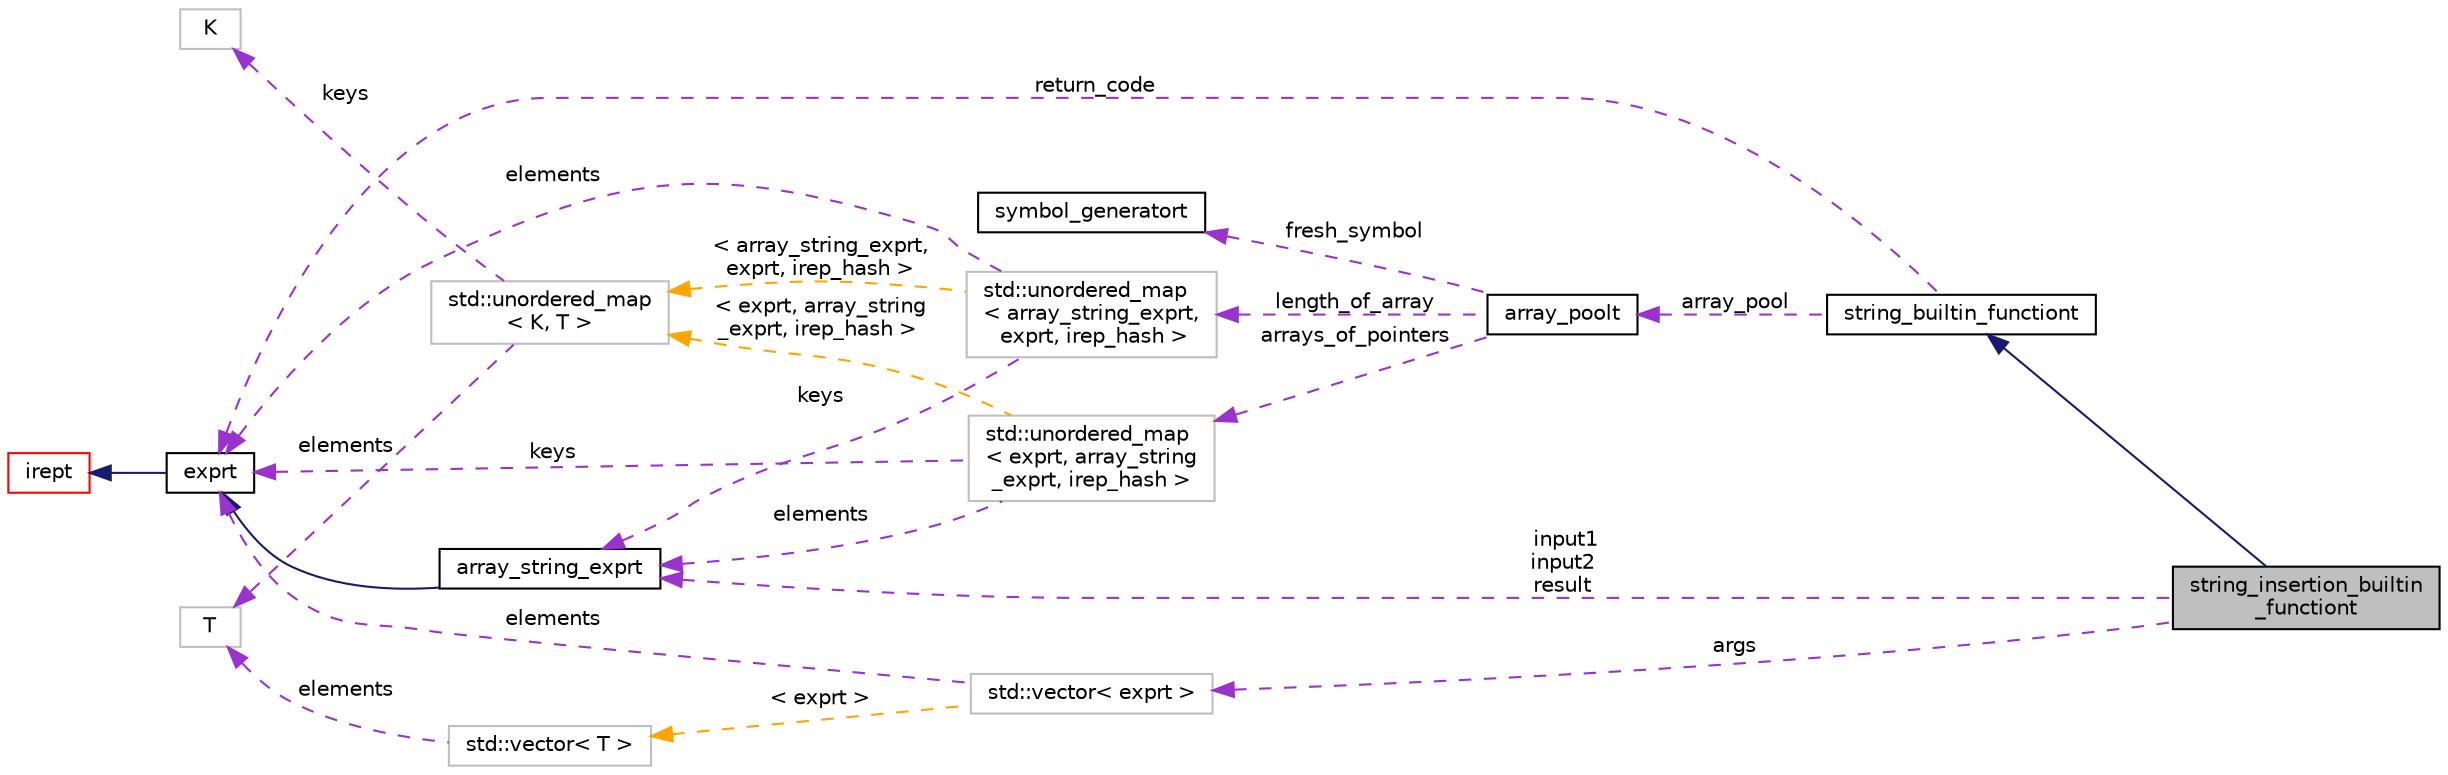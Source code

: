digraph "string_insertion_builtin_functiont"
{
 // LATEX_PDF_SIZE
  bgcolor="transparent";
  edge [fontname="Helvetica",fontsize="10",labelfontname="Helvetica",labelfontsize="10"];
  node [fontname="Helvetica",fontsize="10",shape=record];
  rankdir="LR";
  Node1 [label="string_insertion_builtin\l_functiont",height=0.2,width=0.4,color="black", fillcolor="grey75", style="filled", fontcolor="black",tooltip="String inserting a string into another one."];
  Node2 -> Node1 [dir="back",color="midnightblue",fontsize="10",style="solid",fontname="Helvetica"];
  Node2 [label="string_builtin_functiont",height=0.2,width=0.4,color="black",URL="$classstring__builtin__functiont.html",tooltip="Base class for string functions that are built in the solver."];
  Node3 -> Node2 [dir="back",color="darkorchid3",fontsize="10",style="dashed",label=" array_pool" ,fontname="Helvetica"];
  Node3 [label="array_poolt",height=0.2,width=0.4,color="black",URL="$classarray__poolt.html",tooltip="Correspondance between arrays and pointers string representations."];
  Node4 -> Node3 [dir="back",color="darkorchid3",fontsize="10",style="dashed",label=" arrays_of_pointers" ,fontname="Helvetica"];
  Node4 [label="std::unordered_map\l\< exprt, array_string\l_exprt, irep_hash \>",height=0.2,width=0.4,color="grey75",tooltip=" "];
  Node5 -> Node4 [dir="back",color="darkorchid3",fontsize="10",style="dashed",label=" elements" ,fontname="Helvetica"];
  Node5 [label="array_string_exprt",height=0.2,width=0.4,color="black",URL="$classarray__string__exprt.html",tooltip=" "];
  Node6 -> Node5 [dir="back",color="midnightblue",fontsize="10",style="solid",fontname="Helvetica"];
  Node6 [label="exprt",height=0.2,width=0.4,color="black",URL="$classexprt.html",tooltip="Base class for all expressions."];
  Node7 -> Node6 [dir="back",color="midnightblue",fontsize="10",style="solid",fontname="Helvetica"];
  Node7 [label="irept",height=0.2,width=0.4,color="red",URL="$classirept.html",tooltip="There are a large number of kinds of tree structured or tree-like data in CPROVER."];
  Node6 -> Node4 [dir="back",color="darkorchid3",fontsize="10",style="dashed",label=" keys" ,fontname="Helvetica"];
  Node16 -> Node4 [dir="back",color="orange",fontsize="10",style="dashed",label=" \< exprt, array_string\l_exprt, irep_hash \>" ,fontname="Helvetica"];
  Node16 [label="std::unordered_map\l\< K, T \>",height=0.2,width=0.4,color="grey75",tooltip="STL class."];
  Node17 -> Node16 [dir="back",color="darkorchid3",fontsize="10",style="dashed",label=" keys" ,fontname="Helvetica"];
  Node17 [label="K",height=0.2,width=0.4,color="grey75",tooltip=" "];
  Node13 -> Node16 [dir="back",color="darkorchid3",fontsize="10",style="dashed",label=" elements" ,fontname="Helvetica"];
  Node13 [label="T",height=0.2,width=0.4,color="grey75",tooltip=" "];
  Node18 -> Node3 [dir="back",color="darkorchid3",fontsize="10",style="dashed",label=" fresh_symbol" ,fontname="Helvetica"];
  Node18 [label="symbol_generatort",height=0.2,width=0.4,color="black",URL="$classsymbol__generatort.html",tooltip="Generation of fresh symbols of a given type."];
  Node19 -> Node3 [dir="back",color="darkorchid3",fontsize="10",style="dashed",label=" length_of_array" ,fontname="Helvetica"];
  Node19 [label="std::unordered_map\l\< array_string_exprt,\l exprt, irep_hash \>",height=0.2,width=0.4,color="grey75",tooltip=" "];
  Node5 -> Node19 [dir="back",color="darkorchid3",fontsize="10",style="dashed",label=" keys" ,fontname="Helvetica"];
  Node6 -> Node19 [dir="back",color="darkorchid3",fontsize="10",style="dashed",label=" elements" ,fontname="Helvetica"];
  Node16 -> Node19 [dir="back",color="orange",fontsize="10",style="dashed",label=" \< array_string_exprt,\l exprt, irep_hash \>" ,fontname="Helvetica"];
  Node6 -> Node2 [dir="back",color="darkorchid3",fontsize="10",style="dashed",label=" return_code" ,fontname="Helvetica"];
  Node5 -> Node1 [dir="back",color="darkorchid3",fontsize="10",style="dashed",label=" input1\ninput2\nresult" ,fontname="Helvetica"];
  Node20 -> Node1 [dir="back",color="darkorchid3",fontsize="10",style="dashed",label=" args" ,fontname="Helvetica"];
  Node20 [label="std::vector\< exprt \>",height=0.2,width=0.4,color="grey75",tooltip=" "];
  Node6 -> Node20 [dir="back",color="darkorchid3",fontsize="10",style="dashed",label=" elements" ,fontname="Helvetica"];
  Node12 -> Node20 [dir="back",color="orange",fontsize="10",style="dashed",label=" \< exprt \>" ,fontname="Helvetica"];
  Node12 [label="std::vector\< T \>",height=0.2,width=0.4,color="grey75",tooltip="STL class."];
  Node13 -> Node12 [dir="back",color="darkorchid3",fontsize="10",style="dashed",label=" elements" ,fontname="Helvetica"];
}
